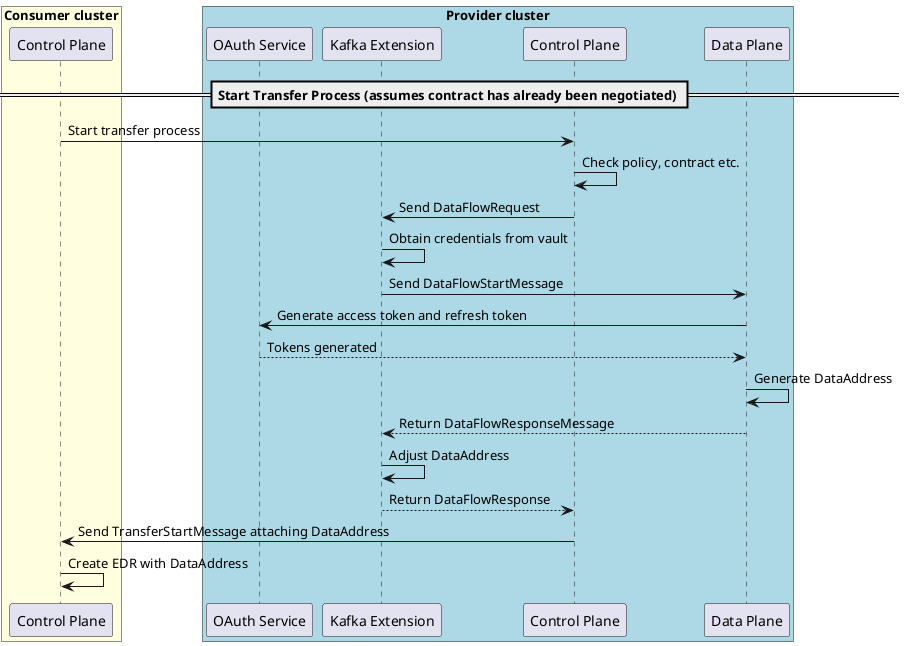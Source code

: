 @startuml
/'
SPDX-License-Identifier: CC-BY-4.0
SPDX-FileCopyrightText: (c) 2025 Cofinity-X GmbH
'/
box "Consumer cluster" #LightYellow
    participant "Control Plane" as ConsumerCP
end box

box "Provider cluster" #LightBlue
    participant "OAuth Service" as OAuth2
    participant "Kafka Extension" as ProviderKE
    participant "Control Plane"  as ProviderCP
    participant "Data Plane"  as ProviderDP
end box

== Start Transfer Process (assumes contract has already been negotiated) ==
ConsumerCP -> ProviderCP : Start transfer process
ProviderCP -> ProviderCP : Check policy, contract etc.
ProviderCP -> ProviderKE : Send DataFlowRequest
ProviderKE -> ProviderKE : Obtain credentials from vault
ProviderKE -> ProviderDP : Send DataFlowStartMessage
ProviderDP -> OAuth2 : Generate access token and refresh token
ProviderDP <-- OAuth2 : Tokens generated
ProviderDP -> ProviderDP : Generate DataAddress
ProviderKE <-- ProviderDP : Return DataFlowResponseMessage
ProviderKE -> ProviderKE : Adjust DataAddress
ProviderKE --> ProviderCP : Return DataFlowResponse
ProviderCP -> ConsumerCP : Send TransferStartMessage attaching DataAddress
ConsumerCP -> ConsumerCP : Create EDR with DataAddress
@enduml